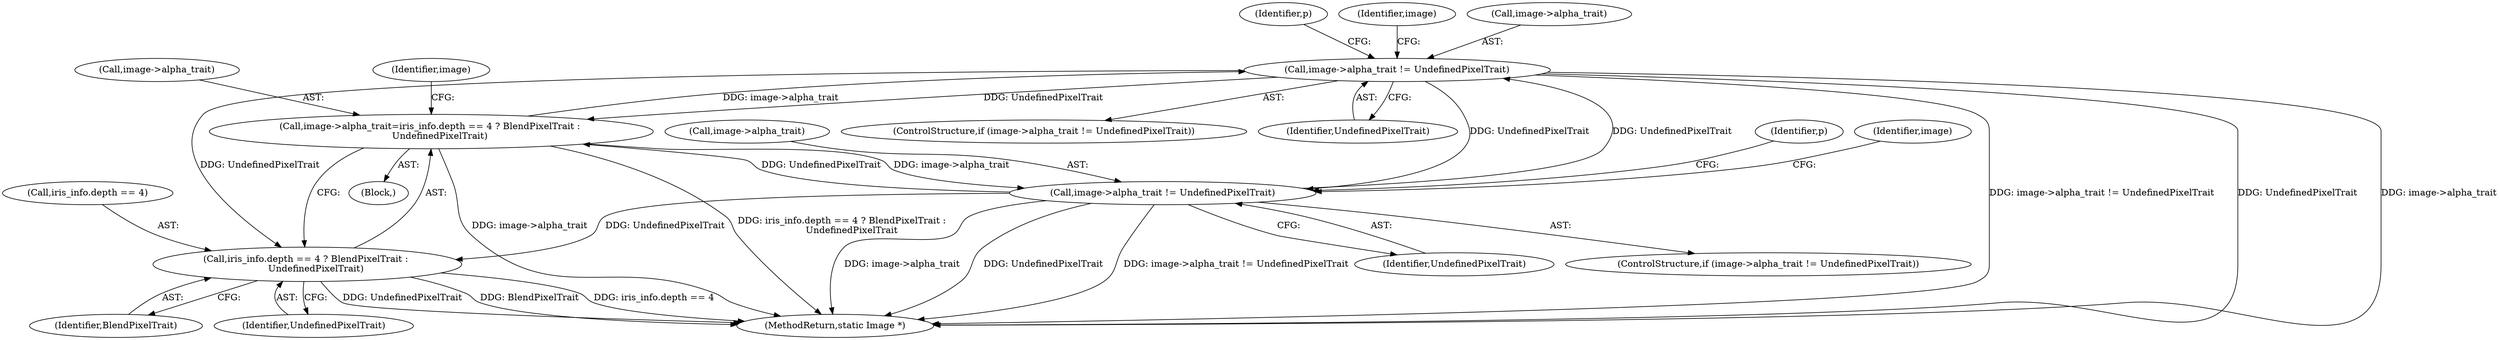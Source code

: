 digraph "0_ImageMagick_7afcf9f71043df15508e46f079387bd4689a738d@pointer" {
"1001468" [label="(Call,image->alpha_trait != UndefinedPixelTrait)"];
"1001311" [label="(Call,image->alpha_trait=iris_info.depth == 4 ? BlendPixelTrait : \n      UndefinedPixelTrait)"];
"1001468" [label="(Call,image->alpha_trait != UndefinedPixelTrait)"];
"1001620" [label="(Call,image->alpha_trait != UndefinedPixelTrait)"];
"1001315" [label="(Call,iris_info.depth == 4 ? BlendPixelTrait : \n      UndefinedPixelTrait)"];
"1001491" [label="(Identifier,p)"];
"1001321" [label="(Identifier,BlendPixelTrait)"];
"1001624" [label="(Identifier,UndefinedPixelTrait)"];
"1001620" [label="(Call,image->alpha_trait != UndefinedPixelTrait)"];
"1001619" [label="(ControlStructure,if (image->alpha_trait != UndefinedPixelTrait))"];
"1002026" [label="(MethodReturn,static Image *)"];
"1001467" [label="(ControlStructure,if (image->alpha_trait != UndefinedPixelTrait))"];
"1001316" [label="(Call,iris_info.depth == 4)"];
"1001325" [label="(Identifier,image)"];
"1001634" [label="(Identifier,p)"];
"1001312" [label="(Call,image->alpha_trait)"];
"1001474" [label="(Identifier,image)"];
"1001468" [label="(Call,image->alpha_trait != UndefinedPixelTrait)"];
"1001311" [label="(Call,image->alpha_trait=iris_info.depth == 4 ? BlendPixelTrait : \n      UndefinedPixelTrait)"];
"1001626" [label="(Identifier,image)"];
"1001621" [label="(Call,image->alpha_trait)"];
"1001315" [label="(Call,iris_info.depth == 4 ? BlendPixelTrait : \n      UndefinedPixelTrait)"];
"1000204" [label="(Block,)"];
"1001322" [label="(Identifier,UndefinedPixelTrait)"];
"1001469" [label="(Call,image->alpha_trait)"];
"1001472" [label="(Identifier,UndefinedPixelTrait)"];
"1001468" -> "1001467"  [label="AST: "];
"1001468" -> "1001472"  [label="CFG: "];
"1001469" -> "1001468"  [label="AST: "];
"1001472" -> "1001468"  [label="AST: "];
"1001474" -> "1001468"  [label="CFG: "];
"1001491" -> "1001468"  [label="CFG: "];
"1001468" -> "1002026"  [label="DDG: UndefinedPixelTrait"];
"1001468" -> "1002026"  [label="DDG: image->alpha_trait"];
"1001468" -> "1002026"  [label="DDG: image->alpha_trait != UndefinedPixelTrait"];
"1001468" -> "1001311"  [label="DDG: UndefinedPixelTrait"];
"1001468" -> "1001315"  [label="DDG: UndefinedPixelTrait"];
"1001311" -> "1001468"  [label="DDG: image->alpha_trait"];
"1001620" -> "1001468"  [label="DDG: UndefinedPixelTrait"];
"1001468" -> "1001620"  [label="DDG: UndefinedPixelTrait"];
"1001311" -> "1000204"  [label="AST: "];
"1001311" -> "1001315"  [label="CFG: "];
"1001312" -> "1001311"  [label="AST: "];
"1001315" -> "1001311"  [label="AST: "];
"1001325" -> "1001311"  [label="CFG: "];
"1001311" -> "1002026"  [label="DDG: image->alpha_trait"];
"1001311" -> "1002026"  [label="DDG: iris_info.depth == 4 ? BlendPixelTrait : \n      UndefinedPixelTrait"];
"1001620" -> "1001311"  [label="DDG: UndefinedPixelTrait"];
"1001311" -> "1001620"  [label="DDG: image->alpha_trait"];
"1001620" -> "1001619"  [label="AST: "];
"1001620" -> "1001624"  [label="CFG: "];
"1001621" -> "1001620"  [label="AST: "];
"1001624" -> "1001620"  [label="AST: "];
"1001626" -> "1001620"  [label="CFG: "];
"1001634" -> "1001620"  [label="CFG: "];
"1001620" -> "1002026"  [label="DDG: image->alpha_trait"];
"1001620" -> "1002026"  [label="DDG: UndefinedPixelTrait"];
"1001620" -> "1002026"  [label="DDG: image->alpha_trait != UndefinedPixelTrait"];
"1001620" -> "1001315"  [label="DDG: UndefinedPixelTrait"];
"1001315" -> "1001321"  [label="CFG: "];
"1001315" -> "1001322"  [label="CFG: "];
"1001316" -> "1001315"  [label="AST: "];
"1001321" -> "1001315"  [label="AST: "];
"1001322" -> "1001315"  [label="AST: "];
"1001315" -> "1002026"  [label="DDG: BlendPixelTrait"];
"1001315" -> "1002026"  [label="DDG: iris_info.depth == 4"];
"1001315" -> "1002026"  [label="DDG: UndefinedPixelTrait"];
}

